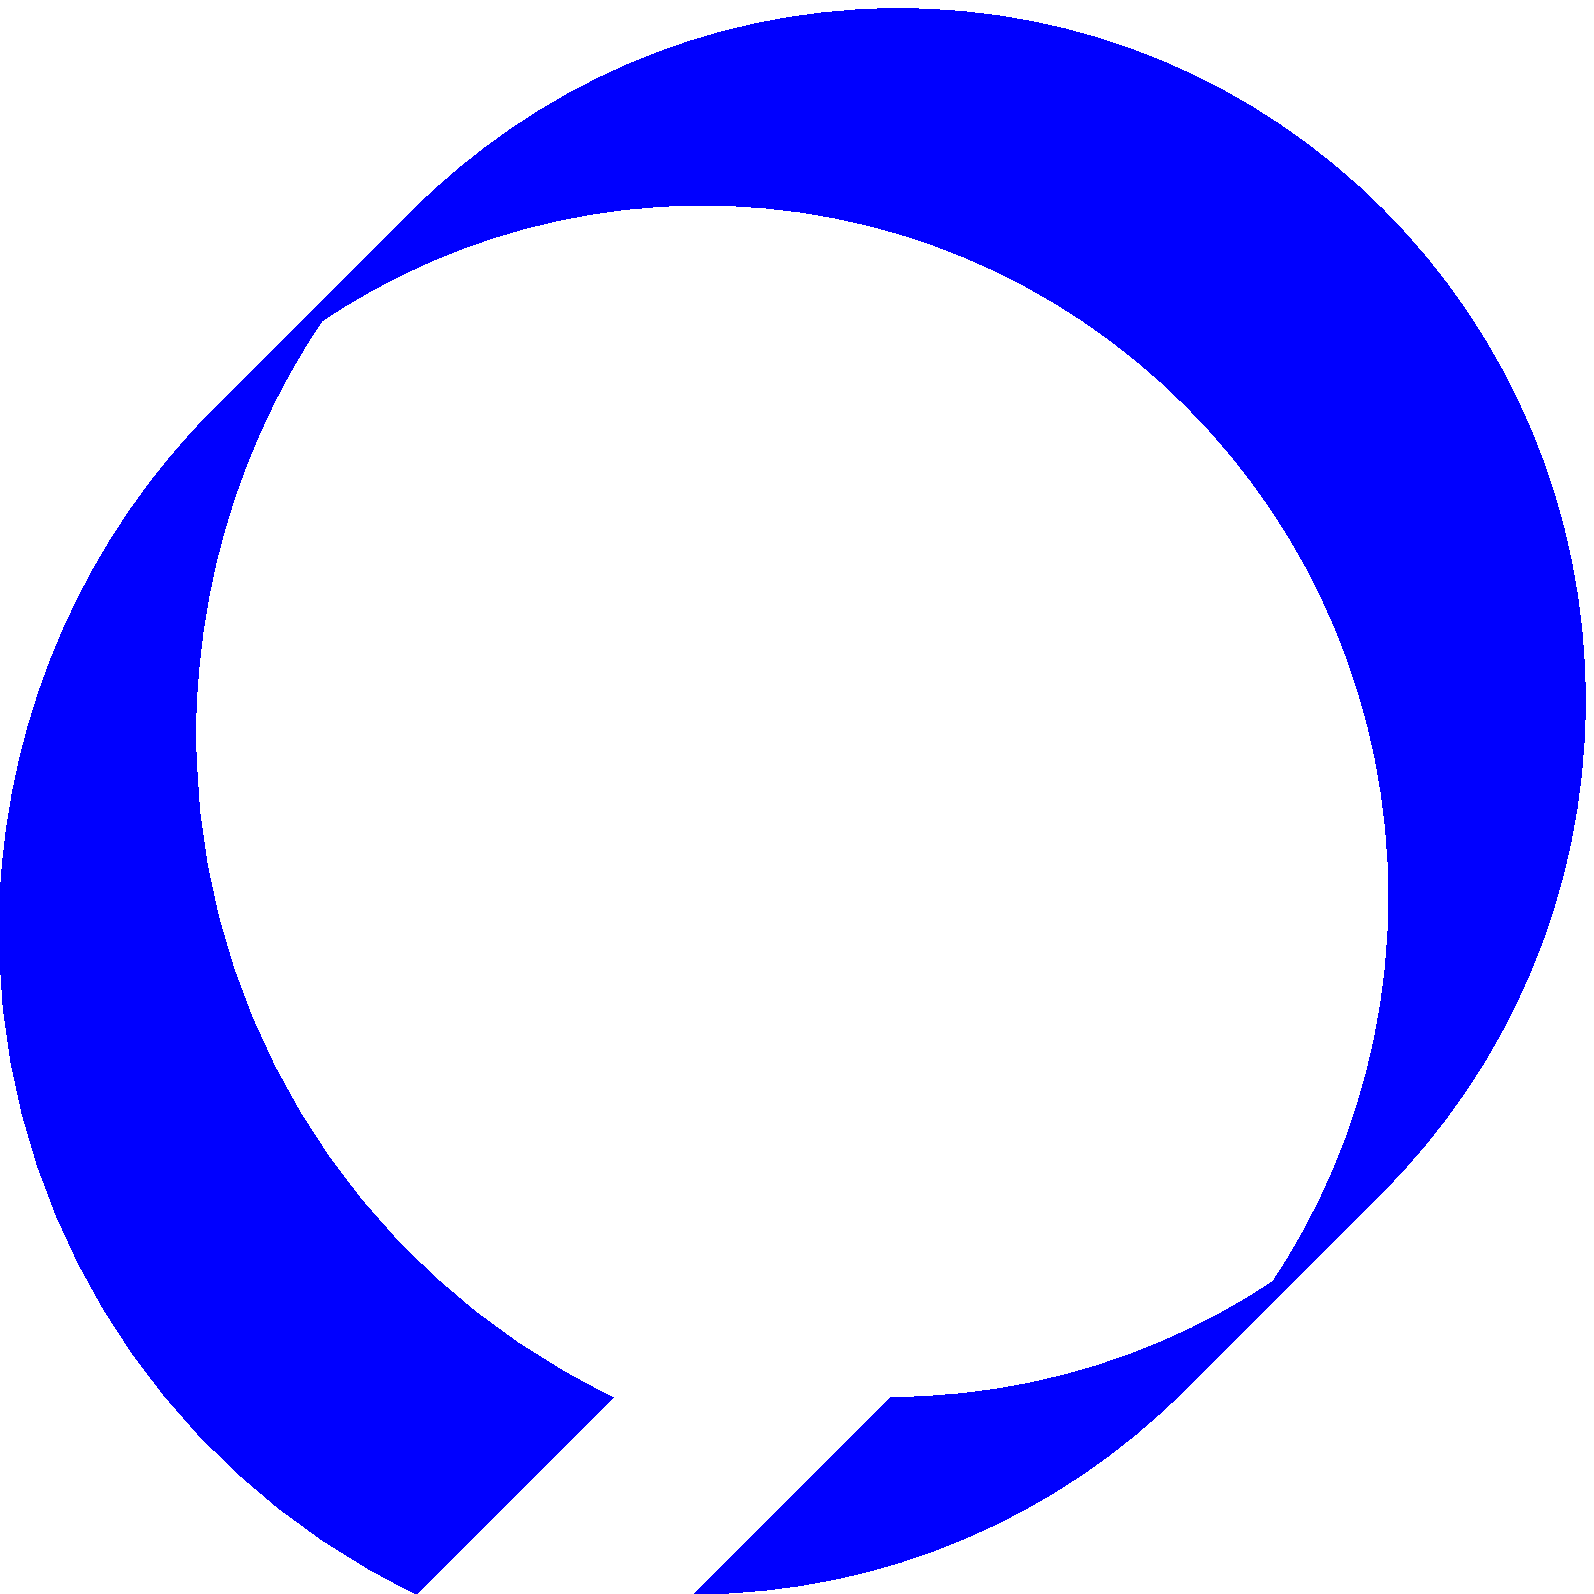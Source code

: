beginfig(0);
width:=100;
rotation:=45;

pen calligraphicpen ;
calligraphicpen := makepen ((0, 0)--(width,0 ) rotated rotation) ;

z0 = (x1+150, 0);
z1 = (0, y0+250);
z2 = (x1+250, y1+250);
z3 = (x2+250, y1);
z4 = (x2, y0);
pickup calligraphicpen;
draw z0..z1..z2..z3..z4 withcolor blue;
endfig;
end